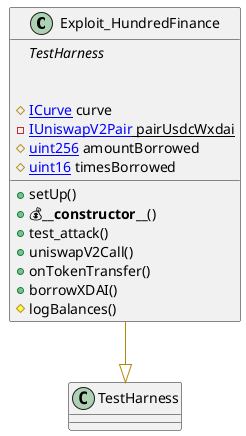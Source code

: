 @startuml

class Exploit_HundredFinance {
    ' -- inheritance --
	{abstract}TestHarness

    ' -- usingFor --

    ' -- vars --
	#[[ICurve]] curve
	-{static}[[IUniswapV2Pair]] pairUsdcWxdai
	#[[uint256]] amountBorrowed
	#[[uint16]] timesBorrowed

    ' -- methods --
	+setUp()
	+💰**__constructor__**()
	+test_attack()
	+uniswapV2Call()
	+onTokenTransfer()
	+borrowXDAI()
	#logBalances()

}
' -- inheritance / usingFor --
Exploit_HundredFinance --[#DarkGoldenRod]|> TestHarness

@enduml